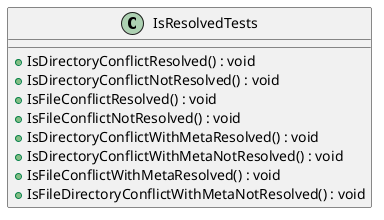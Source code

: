 @startuml
class IsResolvedTests {
    + IsDirectoryConflictResolved() : void
    + IsDirectoryConflictNotResolved() : void
    + IsFileConflictResolved() : void
    + IsFileConflictNotResolved() : void
    + IsDirectoryConflictWithMetaResolved() : void
    + IsDirectoryConflictWithMetaNotResolved() : void
    + IsFileConflictWithMetaResolved() : void
    + IsFileDirectoryConflictWithMetaNotResolved() : void
}
@enduml
